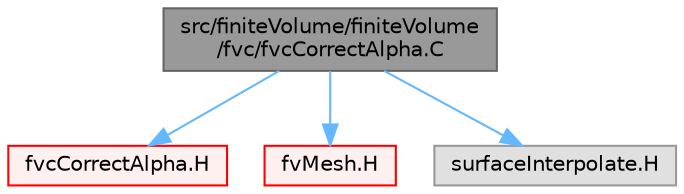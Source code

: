digraph "src/finiteVolume/finiteVolume/fvc/fvcCorrectAlpha.C"
{
 // LATEX_PDF_SIZE
  bgcolor="transparent";
  edge [fontname=Helvetica,fontsize=10,labelfontname=Helvetica,labelfontsize=10];
  node [fontname=Helvetica,fontsize=10,shape=box,height=0.2,width=0.4];
  Node1 [id="Node000001",label="src/finiteVolume/finiteVolume\l/fvc/fvcCorrectAlpha.C",height=0.2,width=0.4,color="gray40", fillcolor="grey60", style="filled", fontcolor="black",tooltip="Correct flux-U difference in the internal loop using relaxation factor."];
  Node1 -> Node2 [id="edge1_Node000001_Node000002",color="steelblue1",style="solid",tooltip=" "];
  Node2 [id="Node000002",label="fvcCorrectAlpha.H",height=0.2,width=0.4,color="red", fillcolor="#FFF0F0", style="filled",URL="$fvcCorrectAlpha_8H.html",tooltip="Correct flux-U difference in the internal loop using relaxation factor."];
  Node1 -> Node130 [id="edge2_Node000001_Node000130",color="steelblue1",style="solid",tooltip=" "];
  Node130 [id="Node000130",label="fvMesh.H",height=0.2,width=0.4,color="red", fillcolor="#FFF0F0", style="filled",URL="$fvMesh_8H.html",tooltip=" "];
  Node1 -> Node342 [id="edge3_Node000001_Node000342",color="steelblue1",style="solid",tooltip=" "];
  Node342 [id="Node000342",label="surfaceInterpolate.H",height=0.2,width=0.4,color="grey60", fillcolor="#E0E0E0", style="filled",tooltip=" "];
}
